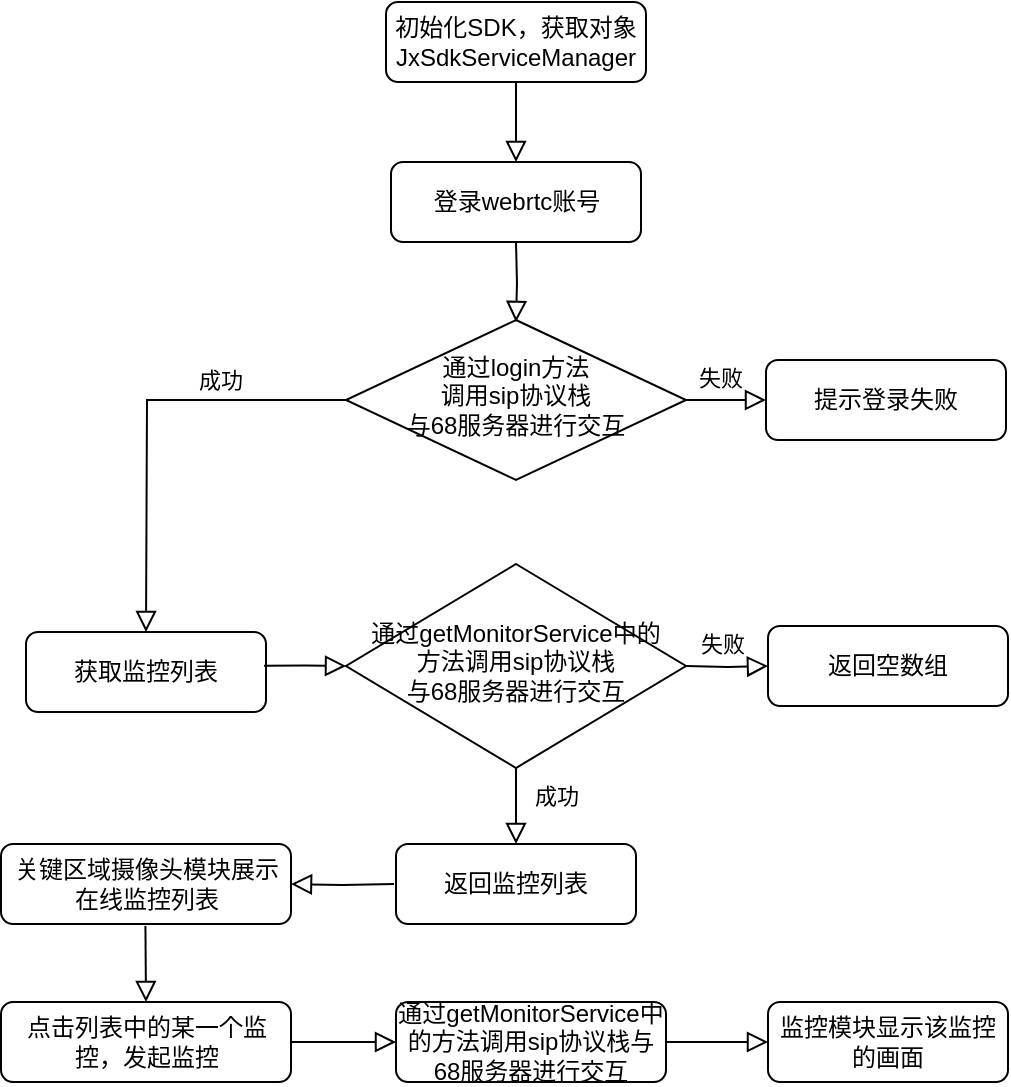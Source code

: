 <mxfile version="15.9.1" type="github">
  <diagram id="C5RBs43oDa-KdzZeNtuy" name="Page-1">
    <mxGraphModel dx="1071" dy="537" grid="1" gridSize="10" guides="1" tooltips="1" connect="1" arrows="1" fold="1" page="1" pageScale="1" pageWidth="827" pageHeight="1169" math="0" shadow="0">
      <root>
        <mxCell id="WIyWlLk6GJQsqaUBKTNV-0" />
        <mxCell id="WIyWlLk6GJQsqaUBKTNV-1" parent="WIyWlLk6GJQsqaUBKTNV-0" />
        <mxCell id="WIyWlLk6GJQsqaUBKTNV-2" value="" style="rounded=0;html=1;jettySize=auto;orthogonalLoop=1;fontSize=11;endArrow=block;endFill=0;endSize=8;strokeWidth=1;shadow=0;labelBackgroundColor=none;edgeStyle=orthogonalEdgeStyle;" parent="WIyWlLk6GJQsqaUBKTNV-1" source="WIyWlLk6GJQsqaUBKTNV-3" target="w_i218n_918Sg6EwQDq0-11" edge="1">
          <mxGeometry relative="1" as="geometry" />
        </mxCell>
        <mxCell id="WIyWlLk6GJQsqaUBKTNV-3" value="初始化SDK，获取对象JxSdkServiceManager" style="rounded=1;whiteSpace=wrap;html=1;fontSize=12;glass=0;strokeWidth=1;shadow=0;" parent="WIyWlLk6GJQsqaUBKTNV-1" vertex="1">
          <mxGeometry x="340" y="60" width="130" height="40" as="geometry" />
        </mxCell>
        <mxCell id="WIyWlLk6GJQsqaUBKTNV-4" value="成功" style="rounded=0;html=1;jettySize=auto;orthogonalLoop=1;fontSize=11;endArrow=block;endFill=0;endSize=8;strokeWidth=1;shadow=0;labelBackgroundColor=none;edgeStyle=orthogonalEdgeStyle;entryX=0.5;entryY=0;entryDx=0;entryDy=0;exitX=0;exitY=0.5;exitDx=0;exitDy=0;" parent="WIyWlLk6GJQsqaUBKTNV-1" source="w_i218n_918Sg6EwQDq0-38" edge="1">
          <mxGeometry x="-0.414" y="-10" relative="1" as="geometry">
            <mxPoint as="offset" />
            <mxPoint x="220" y="330" as="sourcePoint" />
            <mxPoint x="220" y="375" as="targetPoint" />
          </mxGeometry>
        </mxCell>
        <mxCell id="WIyWlLk6GJQsqaUBKTNV-12" value="关键区域摄像头模块展示在线监控列表" style="rounded=1;whiteSpace=wrap;html=1;fontSize=12;glass=0;strokeWidth=1;shadow=0;" parent="WIyWlLk6GJQsqaUBKTNV-1" vertex="1">
          <mxGeometry x="147.5" y="481" width="145" height="40" as="geometry" />
        </mxCell>
        <mxCell id="w_i218n_918Sg6EwQDq0-0" value="获取监控列表" style="rounded=1;whiteSpace=wrap;html=1;fontSize=12;glass=0;strokeWidth=1;shadow=0;" vertex="1" parent="WIyWlLk6GJQsqaUBKTNV-1">
          <mxGeometry x="160" y="375" width="120" height="40" as="geometry" />
        </mxCell>
        <mxCell id="w_i218n_918Sg6EwQDq0-2" value="" style="rounded=0;html=1;jettySize=auto;orthogonalLoop=1;fontSize=11;endArrow=block;endFill=0;endSize=8;strokeWidth=1;shadow=0;labelBackgroundColor=none;edgeStyle=orthogonalEdgeStyle;exitX=1;exitY=0.5;exitDx=0;exitDy=0;entryX=0;entryY=0.5;entryDx=0;entryDy=0;" edge="1" parent="WIyWlLk6GJQsqaUBKTNV-1" source="w_i218n_918Sg6EwQDq0-3" target="w_i218n_918Sg6EwQDq0-10">
          <mxGeometry relative="1" as="geometry">
            <mxPoint x="610" y="453" as="sourcePoint" />
            <mxPoint x="340" y="593" as="targetPoint" />
          </mxGeometry>
        </mxCell>
        <mxCell id="w_i218n_918Sg6EwQDq0-3" value="点击列表中的某一个监控，发起监控" style="rounded=1;whiteSpace=wrap;html=1;fontSize=12;glass=0;strokeWidth=1;shadow=0;" vertex="1" parent="WIyWlLk6GJQsqaUBKTNV-1">
          <mxGeometry x="147.5" y="560" width="145" height="40" as="geometry" />
        </mxCell>
        <mxCell id="w_i218n_918Sg6EwQDq0-5" value="" style="rounded=0;html=1;jettySize=auto;orthogonalLoop=1;fontSize=11;endArrow=block;endFill=0;endSize=8;strokeWidth=1;shadow=0;labelBackgroundColor=none;edgeStyle=orthogonalEdgeStyle;" edge="1" parent="WIyWlLk6GJQsqaUBKTNV-1">
          <mxGeometry relative="1" as="geometry">
            <mxPoint x="219.71" y="522" as="sourcePoint" />
            <mxPoint x="220" y="560" as="targetPoint" />
          </mxGeometry>
        </mxCell>
        <mxCell id="w_i218n_918Sg6EwQDq0-6" value="监控模块显示该监控的画面" style="rounded=1;whiteSpace=wrap;html=1;fontSize=12;glass=0;strokeWidth=1;shadow=0;" vertex="1" parent="WIyWlLk6GJQsqaUBKTNV-1">
          <mxGeometry x="531" y="560" width="120" height="40" as="geometry" />
        </mxCell>
        <mxCell id="w_i218n_918Sg6EwQDq0-8" value="" style="rounded=0;html=1;jettySize=auto;orthogonalLoop=1;fontSize=11;endArrow=block;endFill=0;endSize=8;strokeWidth=1;shadow=0;labelBackgroundColor=none;edgeStyle=orthogonalEdgeStyle;entryX=1;entryY=0.5;entryDx=0;entryDy=0;" edge="1" parent="WIyWlLk6GJQsqaUBKTNV-1" target="WIyWlLk6GJQsqaUBKTNV-12">
          <mxGeometry relative="1" as="geometry">
            <mxPoint x="344" y="501" as="sourcePoint" />
            <mxPoint x="304" y="501" as="targetPoint" />
          </mxGeometry>
        </mxCell>
        <mxCell id="w_i218n_918Sg6EwQDq0-10" value="通过getMonitorService中的方法调用sip协议栈与68服务器进行交互" style="rounded=1;whiteSpace=wrap;html=1;fontSize=12;glass=0;strokeWidth=1;shadow=0;" vertex="1" parent="WIyWlLk6GJQsqaUBKTNV-1">
          <mxGeometry x="345" y="560" width="135" height="40" as="geometry" />
        </mxCell>
        <mxCell id="w_i218n_918Sg6EwQDq0-11" value="登录webrtc账号" style="rounded=1;whiteSpace=wrap;html=1;fontSize=12;glass=0;strokeWidth=1;shadow=0;" vertex="1" parent="WIyWlLk6GJQsqaUBKTNV-1">
          <mxGeometry x="342.5" y="140" width="125" height="40" as="geometry" />
        </mxCell>
        <mxCell id="w_i218n_918Sg6EwQDq0-16" value="&lt;span&gt;通过&lt;/span&gt;&lt;span&gt;getMonitorService中的&lt;br&gt;方法调用sip协议栈&lt;br&gt;&lt;/span&gt;与68服务器进行交互" style="rhombus;html=1;shadow=0;fontFamily=Helvetica;fontSize=12;align=center;strokeWidth=1;spacing=6;spacingTop=-4;horizontal=1;whiteSpace=wrap;" vertex="1" parent="WIyWlLk6GJQsqaUBKTNV-1">
          <mxGeometry x="320" y="341" width="170" height="102" as="geometry" />
        </mxCell>
        <mxCell id="w_i218n_918Sg6EwQDq0-18" value="" style="rounded=0;html=1;jettySize=auto;orthogonalLoop=1;fontSize=11;endArrow=block;endFill=0;endSize=8;strokeWidth=1;shadow=0;labelBackgroundColor=none;edgeStyle=orthogonalEdgeStyle;entryX=0;entryY=0.5;entryDx=0;entryDy=0;exitX=0.992;exitY=0.421;exitDx=0;exitDy=0;exitPerimeter=0;" edge="1" parent="WIyWlLk6GJQsqaUBKTNV-1" source="w_i218n_918Sg6EwQDq0-0" target="w_i218n_918Sg6EwQDq0-16">
          <mxGeometry relative="1" as="geometry">
            <mxPoint x="230" y="210" as="sourcePoint" />
            <mxPoint x="230" y="260" as="targetPoint" />
          </mxGeometry>
        </mxCell>
        <mxCell id="w_i218n_918Sg6EwQDq0-19" value="成功" style="rounded=0;html=1;jettySize=auto;orthogonalLoop=1;fontSize=11;endArrow=block;endFill=0;endSize=8;strokeWidth=1;shadow=0;labelBackgroundColor=none;edgeStyle=orthogonalEdgeStyle;entryX=0.5;entryY=0;entryDx=0;entryDy=0;exitX=0.5;exitY=1;exitDx=0;exitDy=0;" edge="1" parent="WIyWlLk6GJQsqaUBKTNV-1" target="w_i218n_918Sg6EwQDq0-22">
          <mxGeometry x="-0.259" y="20" relative="1" as="geometry">
            <mxPoint as="offset" />
            <mxPoint x="405" y="443" as="sourcePoint" />
            <mxPoint x="405" y="488" as="targetPoint" />
          </mxGeometry>
        </mxCell>
        <mxCell id="w_i218n_918Sg6EwQDq0-20" value="失败" style="edgeStyle=orthogonalEdgeStyle;rounded=0;html=1;jettySize=auto;orthogonalLoop=1;fontSize=11;endArrow=block;endFill=0;endSize=8;strokeWidth=1;shadow=0;labelBackgroundColor=none;entryX=0;entryY=0.5;entryDx=0;entryDy=0;exitX=1;exitY=0.5;exitDx=0;exitDy=0;" edge="1" parent="WIyWlLk6GJQsqaUBKTNV-1" target="w_i218n_918Sg6EwQDq0-21">
          <mxGeometry x="-0.165" y="11" relative="1" as="geometry">
            <mxPoint as="offset" />
            <mxPoint x="490" y="392" as="sourcePoint" />
            <mxPoint x="526" y="393.029" as="targetPoint" />
          </mxGeometry>
        </mxCell>
        <mxCell id="w_i218n_918Sg6EwQDq0-21" value="返回空数组" style="rounded=1;whiteSpace=wrap;html=1;fontSize=12;glass=0;strokeWidth=1;shadow=0;" vertex="1" parent="WIyWlLk6GJQsqaUBKTNV-1">
          <mxGeometry x="531" y="372" width="120" height="40" as="geometry" />
        </mxCell>
        <mxCell id="w_i218n_918Sg6EwQDq0-22" value="返回监控列表" style="rounded=1;whiteSpace=wrap;html=1;fontSize=12;glass=0;strokeWidth=1;shadow=0;" vertex="1" parent="WIyWlLk6GJQsqaUBKTNV-1">
          <mxGeometry x="345" y="481" width="120" height="40" as="geometry" />
        </mxCell>
        <mxCell id="w_i218n_918Sg6EwQDq0-24" value="" style="rounded=0;html=1;jettySize=auto;orthogonalLoop=1;fontSize=11;endArrow=block;endFill=0;endSize=8;strokeWidth=1;shadow=0;labelBackgroundColor=none;edgeStyle=orthogonalEdgeStyle;exitX=1;exitY=0.5;exitDx=0;exitDy=0;entryX=0;entryY=0.5;entryDx=0;entryDy=0;" edge="1" parent="WIyWlLk6GJQsqaUBKTNV-1" source="w_i218n_918Sg6EwQDq0-10" target="w_i218n_918Sg6EwQDq0-6">
          <mxGeometry relative="1" as="geometry">
            <mxPoint x="480" y="596.71" as="sourcePoint" />
            <mxPoint x="532.5" y="596.71" as="targetPoint" />
          </mxGeometry>
        </mxCell>
        <mxCell id="w_i218n_918Sg6EwQDq0-36" value="提示登录失败" style="rounded=1;whiteSpace=wrap;html=1;fontSize=12;glass=0;strokeWidth=1;shadow=0;" vertex="1" parent="WIyWlLk6GJQsqaUBKTNV-1">
          <mxGeometry x="530" y="239" width="120" height="40" as="geometry" />
        </mxCell>
        <mxCell id="w_i218n_918Sg6EwQDq0-37" value="失败" style="edgeStyle=orthogonalEdgeStyle;rounded=0;html=1;jettySize=auto;orthogonalLoop=1;fontSize=11;endArrow=block;endFill=0;endSize=8;strokeWidth=1;shadow=0;labelBackgroundColor=none;entryX=0;entryY=0.5;entryDx=0;entryDy=0;exitX=1;exitY=0.5;exitDx=0;exitDy=0;" edge="1" source="w_i218n_918Sg6EwQDq0-38" target="w_i218n_918Sg6EwQDq0-36" parent="WIyWlLk6GJQsqaUBKTNV-1">
          <mxGeometry x="-0.165" y="11" relative="1" as="geometry">
            <mxPoint as="offset" />
            <mxPoint x="489.939" y="271.029" as="sourcePoint" />
            <mxPoint x="526" y="271.029" as="targetPoint" />
          </mxGeometry>
        </mxCell>
        <mxCell id="w_i218n_918Sg6EwQDq0-38" value="&lt;span&gt;通过&lt;/span&gt;&lt;span&gt;login方法&lt;br&gt;调用sip协议栈&lt;br&gt;与68服务器进行交互&lt;/span&gt;" style="rhombus;whiteSpace=wrap;html=1;shadow=0;fontFamily=Helvetica;fontSize=12;align=center;strokeWidth=1;spacing=6;spacingTop=-4;" vertex="1" parent="WIyWlLk6GJQsqaUBKTNV-1">
          <mxGeometry x="320" y="219" width="170" height="80" as="geometry" />
        </mxCell>
        <mxCell id="w_i218n_918Sg6EwQDq0-39" value="" style="rounded=0;html=1;jettySize=auto;orthogonalLoop=1;fontSize=11;endArrow=block;endFill=0;endSize=8;strokeWidth=1;shadow=0;labelBackgroundColor=none;edgeStyle=orthogonalEdgeStyle;" edge="1" parent="WIyWlLk6GJQsqaUBKTNV-1">
          <mxGeometry relative="1" as="geometry">
            <mxPoint x="405" y="180" as="sourcePoint" />
            <mxPoint x="405" y="220" as="targetPoint" />
          </mxGeometry>
        </mxCell>
      </root>
    </mxGraphModel>
  </diagram>
</mxfile>
